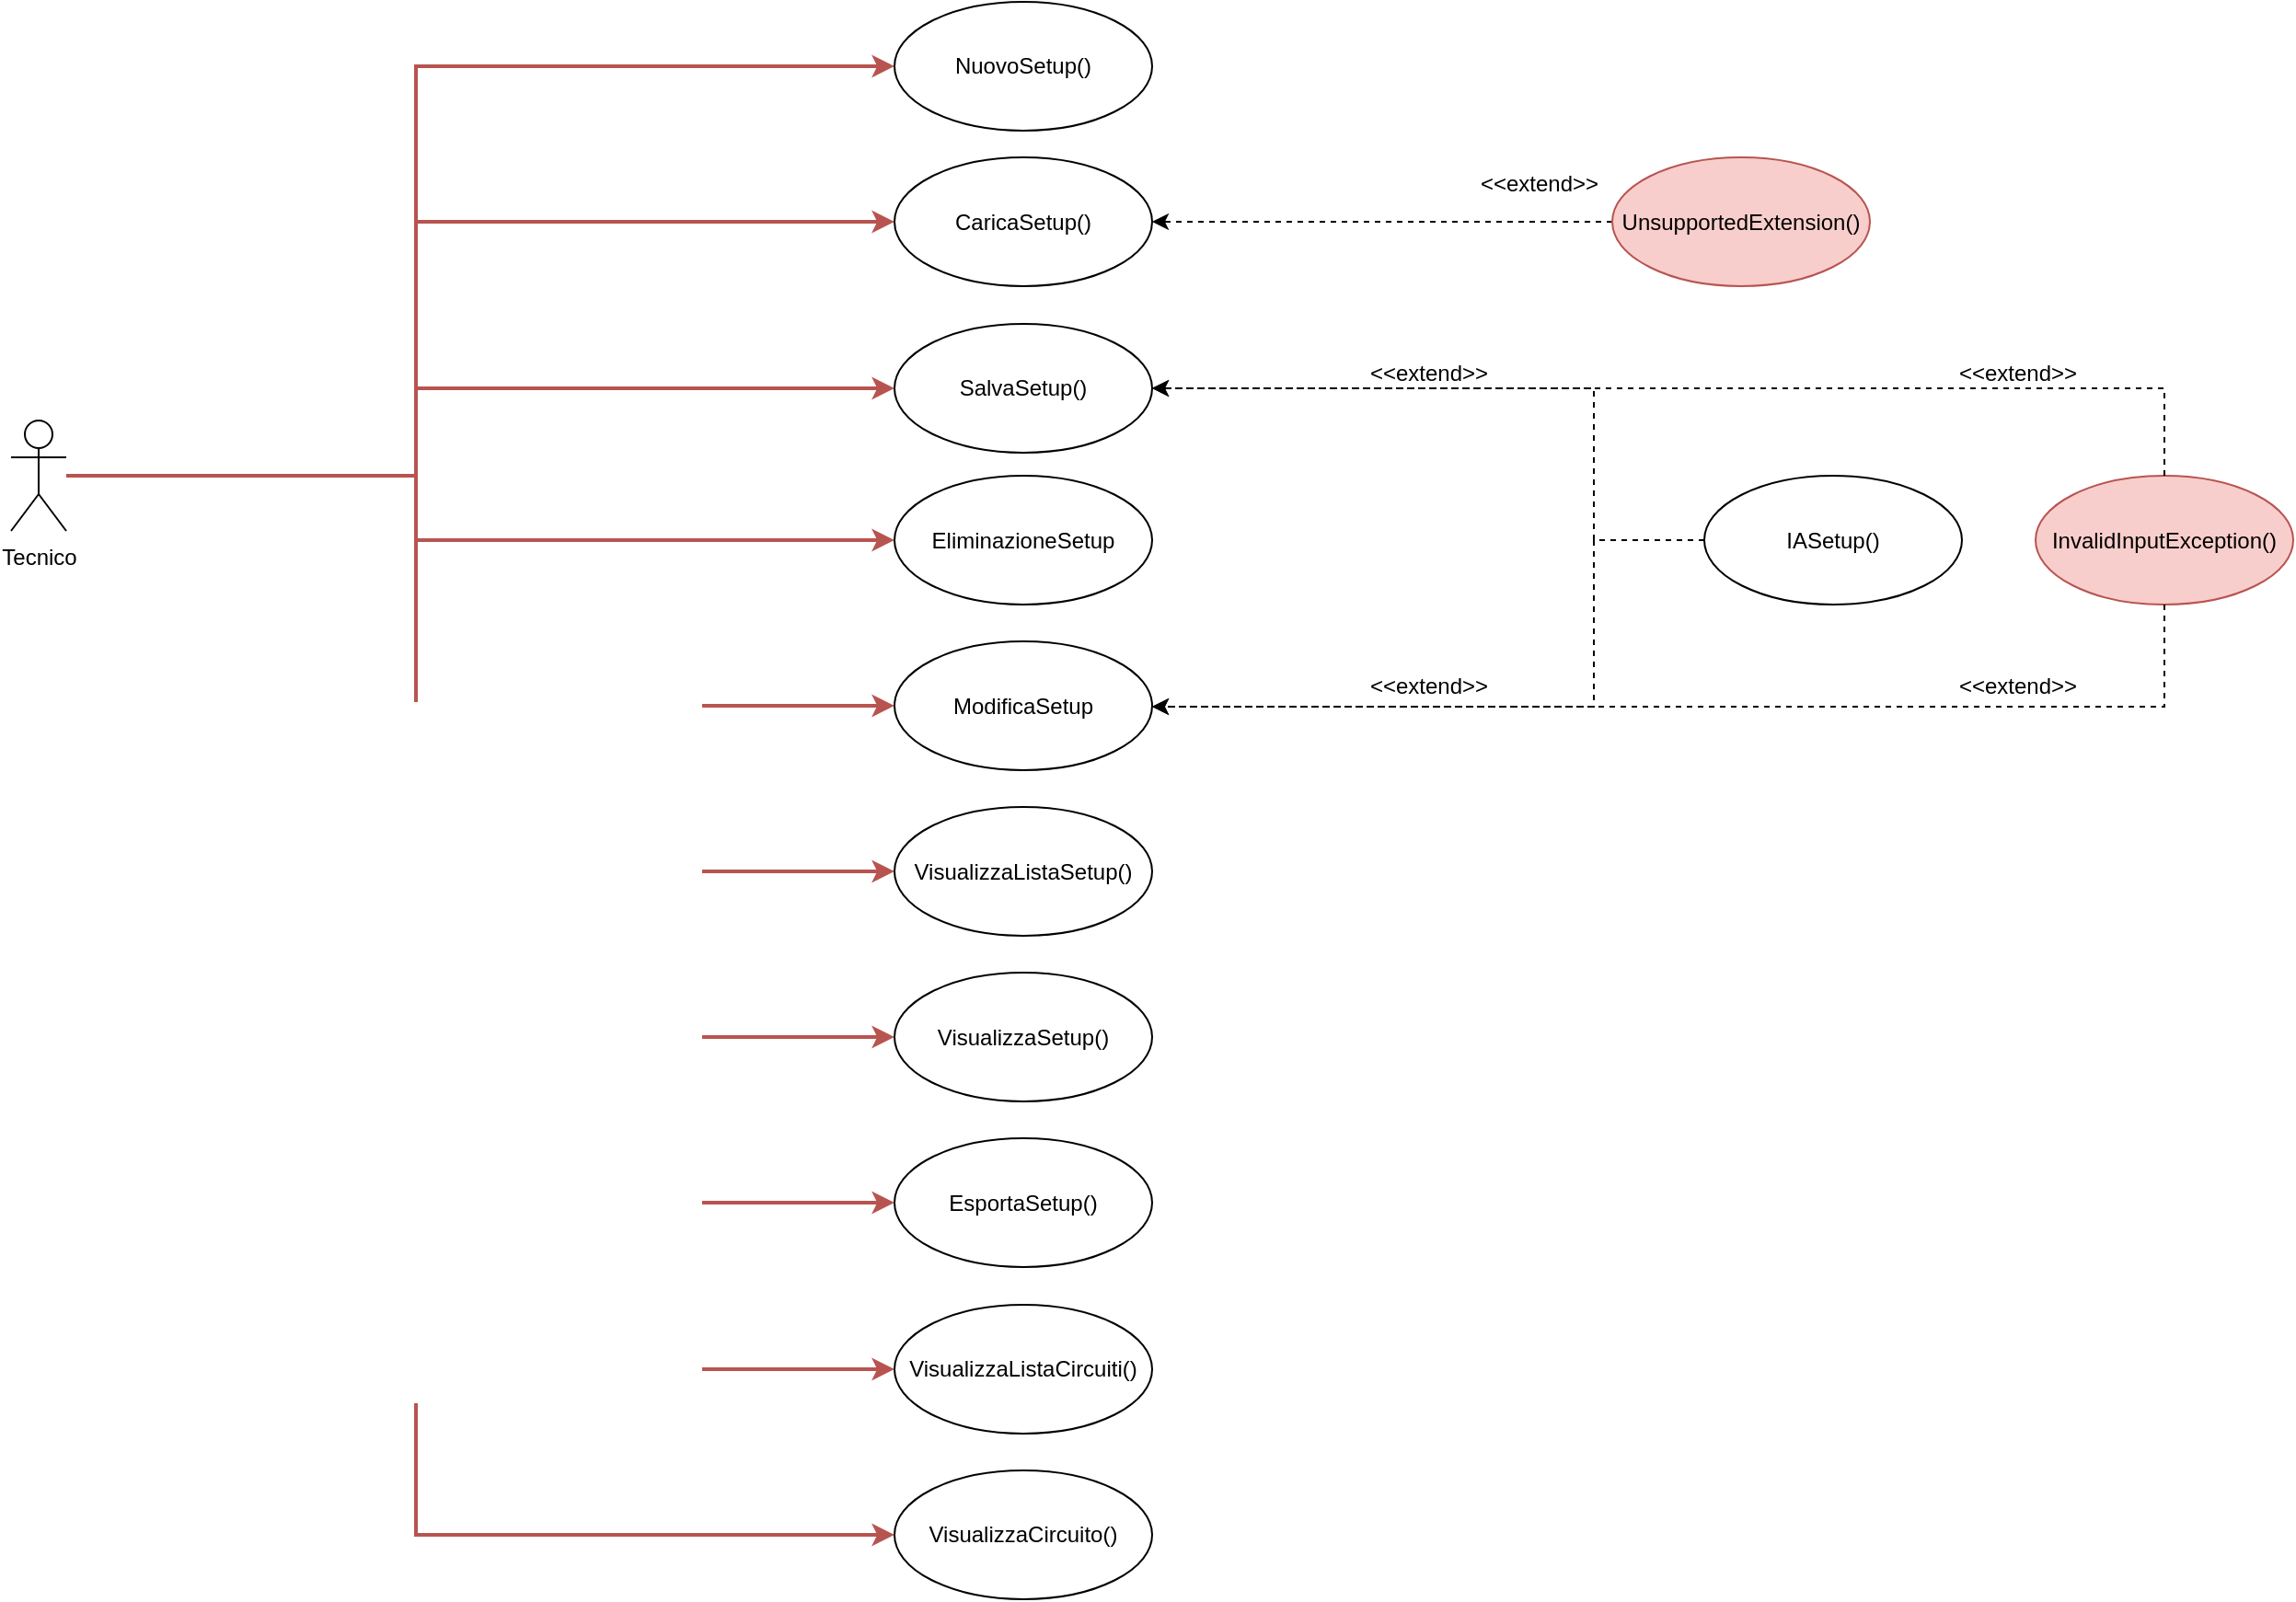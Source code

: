 <mxfile version="14.3.0" type="device"><diagram id="dPO9XGwFhruU_7w5376Q" name="Page-1"><mxGraphModel dx="1962" dy="1797" grid="1" gridSize="10" guides="1" tooltips="1" connect="1" arrows="1" fold="1" page="1" pageScale="1" pageWidth="827" pageHeight="1169" math="0" shadow="0"><root><mxCell id="0"/><mxCell id="1" parent="0"/><mxCell id="auRKfQMIzkvo-zUJxc37-87" style="edgeStyle=orthogonalEdgeStyle;rounded=0;orthogonalLoop=1;jettySize=auto;html=1;dashed=1;" parent="1" source="auRKfQMIzkvo-zUJxc37-53" target="auRKfQMIzkvo-zUJxc37-77" edge="1"><mxGeometry relative="1" as="geometry"/></mxCell><mxCell id="auRKfQMIzkvo-zUJxc37-53" value="UnsupportedExtension()" style="ellipse;whiteSpace=wrap;html=1;fillColor=#f8cecc;strokeColor=#b85450;" parent="1" vertex="1"><mxGeometry x="280" y="-253.5" width="140" height="70" as="geometry"/></mxCell><mxCell id="auRKfQMIzkvo-zUJxc37-55" value="InvalidInputException()" style="ellipse;whiteSpace=wrap;html=1;fillColor=#f8cecc;strokeColor=#b85450;" parent="1" vertex="1"><mxGeometry x="510" y="-80.5" width="140" height="70" as="geometry"/></mxCell><mxCell id="auRKfQMIzkvo-zUJxc37-56" value="&amp;lt;&amp;lt;extend&amp;gt;&amp;gt;" style="text;html=1;align=center;" parent="1" vertex="1"><mxGeometry x="400" y="-150" width="200" height="25" as="geometry"/></mxCell><mxCell id="auRKfQMIzkvo-zUJxc37-62" style="edgeStyle=orthogonalEdgeStyle;rounded=0;orthogonalLoop=1;jettySize=auto;html=1;exitX=0.5;exitY=1;exitDx=0;exitDy=0;" parent="1" edge="1"><mxGeometry relative="1" as="geometry"><mxPoint x="10.0" y="-298.0" as="sourcePoint"/><mxPoint x="10.0" y="-298.0" as="targetPoint"/></mxGeometry></mxCell><mxCell id="auRKfQMIzkvo-zUJxc37-63" style="edgeStyle=orthogonalEdgeStyle;rounded=0;orthogonalLoop=1;jettySize=auto;html=1;entryX=0;entryY=0.5;entryDx=0;entryDy=0;strokeWidth=2;strokeColor=#B85450;" parent="1" source="auRKfQMIzkvo-zUJxc37-74" target="auRKfQMIzkvo-zUJxc37-76" edge="1"><mxGeometry relative="1" as="geometry"><Array as="points"><mxPoint x="-370" y="-80.5"/><mxPoint x="-370" y="-302.5"/></Array></mxGeometry></mxCell><mxCell id="auRKfQMIzkvo-zUJxc37-64" style="edgeStyle=orthogonalEdgeStyle;rounded=0;orthogonalLoop=1;jettySize=auto;html=1;entryX=0;entryY=0.5;entryDx=0;entryDy=0;strokeWidth=2;strokeColor=#B85450;" parent="1" source="auRKfQMIzkvo-zUJxc37-74" target="auRKfQMIzkvo-zUJxc37-77" edge="1"><mxGeometry relative="1" as="geometry"><Array as="points"><mxPoint x="-370" y="-80.5"/><mxPoint x="-370" y="-218.5"/></Array></mxGeometry></mxCell><mxCell id="auRKfQMIzkvo-zUJxc37-65" style="edgeStyle=orthogonalEdgeStyle;rounded=0;orthogonalLoop=1;jettySize=auto;html=1;entryX=0;entryY=0.5;entryDx=0;entryDy=0;strokeWidth=2;strokeColor=#B85450;" parent="1" source="auRKfQMIzkvo-zUJxc37-74" target="auRKfQMIzkvo-zUJxc37-78" edge="1"><mxGeometry relative="1" as="geometry"><Array as="points"><mxPoint x="-370" y="-80.5"/><mxPoint x="-370" y="-128.5"/></Array></mxGeometry></mxCell><mxCell id="auRKfQMIzkvo-zUJxc37-66" style="edgeStyle=orthogonalEdgeStyle;rounded=0;orthogonalLoop=1;jettySize=auto;html=1;strokeWidth=2;strokeColor=#B85450;" parent="1" source="auRKfQMIzkvo-zUJxc37-74" target="auRKfQMIzkvo-zUJxc37-80" edge="1"><mxGeometry relative="1" as="geometry"><Array as="points"><mxPoint x="-370" y="-80.5"/><mxPoint x="-370" y="134.5"/></Array></mxGeometry></mxCell><mxCell id="auRKfQMIzkvo-zUJxc37-67" style="edgeStyle=orthogonalEdgeStyle;rounded=0;orthogonalLoop=1;jettySize=auto;html=1;entryX=0;entryY=0.5;entryDx=0;entryDy=0;strokeWidth=2;strokeColor=#B85450;" parent="1" source="auRKfQMIzkvo-zUJxc37-74" target="auRKfQMIzkvo-zUJxc37-79" edge="1"><mxGeometry relative="1" as="geometry"><Array as="points"><mxPoint x="-370" y="-80.5"/><mxPoint x="-370" y="224.5"/></Array></mxGeometry></mxCell><mxCell id="auRKfQMIzkvo-zUJxc37-68" style="edgeStyle=orthogonalEdgeStyle;rounded=0;orthogonalLoop=1;jettySize=auto;html=1;entryX=0;entryY=0.5;entryDx=0;entryDy=0;strokeWidth=2;strokeColor=#B85450;" parent="1" source="auRKfQMIzkvo-zUJxc37-74" target="auRKfQMIzkvo-zUJxc37-75" edge="1"><mxGeometry relative="1" as="geometry"><Array as="points"><mxPoint x="-370" y="-80.5"/><mxPoint x="-370" y="314.5"/></Array></mxGeometry></mxCell><mxCell id="auRKfQMIzkvo-zUJxc37-70" style="edgeStyle=orthogonalEdgeStyle;rounded=0;orthogonalLoop=1;jettySize=auto;html=1;entryX=0;entryY=0.5;entryDx=0;entryDy=0;strokeWidth=2;strokeColor=#B85450;" parent="1" source="auRKfQMIzkvo-zUJxc37-74" target="auRKfQMIzkvo-zUJxc37-81" edge="1"><mxGeometry relative="1" as="geometry"><Array as="points"><mxPoint x="-370" y="-80"/><mxPoint x="-370" y="405"/></Array></mxGeometry></mxCell><mxCell id="auRKfQMIzkvo-zUJxc37-71" style="edgeStyle=orthogonalEdgeStyle;rounded=0;orthogonalLoop=1;jettySize=auto;html=1;strokeWidth=2;strokeColor=#B85450;" parent="1" source="auRKfQMIzkvo-zUJxc37-74" target="auRKfQMIzkvo-zUJxc37-85" edge="1"><mxGeometry relative="1" as="geometry"><Array as="points"><mxPoint x="-370" y="-80"/><mxPoint x="-370" y="495"/></Array><mxPoint x="-170" y="540" as="targetPoint"/></mxGeometry></mxCell><mxCell id="auRKfQMIzkvo-zUJxc37-72" style="edgeStyle=orthogonalEdgeStyle;rounded=0;orthogonalLoop=1;jettySize=auto;html=1;strokeColor=#B85450;strokeWidth=2;" parent="1" source="auRKfQMIzkvo-zUJxc37-74" target="auRKfQMIzkvo-zUJxc37-83" edge="1"><mxGeometry relative="1" as="geometry"><Array as="points"><mxPoint x="-370" y="-80.5"/><mxPoint x="-370" y="-45.5"/></Array></mxGeometry></mxCell><mxCell id="auRKfQMIzkvo-zUJxc37-73" style="edgeStyle=orthogonalEdgeStyle;rounded=0;orthogonalLoop=1;jettySize=auto;html=1;strokeColor=#B85450;strokeWidth=2;" parent="1" source="auRKfQMIzkvo-zUJxc37-74" target="auRKfQMIzkvo-zUJxc37-84" edge="1"><mxGeometry relative="1" as="geometry"><Array as="points"><mxPoint x="-370" y="-80.5"/><mxPoint x="-370" y="44.5"/></Array></mxGeometry></mxCell><mxCell id="auRKfQMIzkvo-zUJxc37-74" value="Tecnico" style="shape=umlActor;verticalLabelPosition=bottom;verticalAlign=top;html=1;" parent="1" vertex="1"><mxGeometry x="-590" y="-110.5" width="30" height="60" as="geometry"/></mxCell><mxCell id="auRKfQMIzkvo-zUJxc37-75" value="EsportaSetup()" style="ellipse;whiteSpace=wrap;html=1;" parent="1" vertex="1"><mxGeometry x="-110" y="279.5" width="140" height="70" as="geometry"/></mxCell><mxCell id="auRKfQMIzkvo-zUJxc37-76" value="NuovoSetup()" style="ellipse;whiteSpace=wrap;html=1;" parent="1" vertex="1"><mxGeometry x="-110" y="-338" width="140" height="70" as="geometry"/></mxCell><mxCell id="auRKfQMIzkvo-zUJxc37-77" value="CaricaSetup()" style="ellipse;whiteSpace=wrap;html=1;" parent="1" vertex="1"><mxGeometry x="-110" y="-253.5" width="140" height="70" as="geometry"/></mxCell><mxCell id="auRKfQMIzkvo-zUJxc37-78" value="SalvaSetup()" style="ellipse;whiteSpace=wrap;html=1;" parent="1" vertex="1"><mxGeometry x="-110" y="-163" width="140" height="70" as="geometry"/></mxCell><mxCell id="auRKfQMIzkvo-zUJxc37-79" value="VisualizzaSetup()" style="ellipse;whiteSpace=wrap;html=1;" parent="1" vertex="1"><mxGeometry x="-110" y="189.5" width="140" height="70" as="geometry"/></mxCell><mxCell id="auRKfQMIzkvo-zUJxc37-80" value="VisualizzaListaSetup()" style="ellipse;whiteSpace=wrap;html=1;" parent="1" vertex="1"><mxGeometry x="-110" y="99.5" width="140" height="70" as="geometry"/></mxCell><mxCell id="auRKfQMIzkvo-zUJxc37-81" value="VisualizzaListaCircuiti()" style="ellipse;whiteSpace=wrap;html=1;" parent="1" vertex="1"><mxGeometry x="-110" y="370" width="140" height="70" as="geometry"/></mxCell><mxCell id="auRKfQMIzkvo-zUJxc37-83" value="EliminazioneSetup" style="ellipse;whiteSpace=wrap;html=1;" parent="1" vertex="1"><mxGeometry x="-110" y="-80.5" width="140" height="70" as="geometry"/></mxCell><mxCell id="auRKfQMIzkvo-zUJxc37-84" value="ModificaSetup" style="ellipse;whiteSpace=wrap;html=1;" parent="1" vertex="1"><mxGeometry x="-110" y="9.5" width="140" height="70" as="geometry"/></mxCell><mxCell id="auRKfQMIzkvo-zUJxc37-85" value="VisualizzaCircuito()" style="ellipse;whiteSpace=wrap;html=1;" parent="1" vertex="1"><mxGeometry x="-110" y="460" width="140" height="70" as="geometry"/></mxCell><mxCell id="auRKfQMIzkvo-zUJxc37-86" value="IASetup()" style="ellipse;whiteSpace=wrap;html=1;" parent="1" vertex="1"><mxGeometry x="330" y="-80.5" width="140" height="70" as="geometry"/></mxCell><mxCell id="auRKfQMIzkvo-zUJxc37-94" value="&amp;lt;&amp;lt;extend&amp;gt;&amp;gt;" style="text;html=1;align=center;" parent="1" vertex="1"><mxGeometry x="400" y="20" width="200" height="25" as="geometry"/></mxCell><mxCell id="auRKfQMIzkvo-zUJxc37-155" value="&amp;lt;&amp;lt;extend&amp;gt;&amp;gt;" style="text;html=1;align=center;" parent="1" vertex="1"><mxGeometry x="140" y="-253.5" width="200" height="25" as="geometry"/></mxCell><mxCell id="auRKfQMIzkvo-zUJxc37-92" style="edgeStyle=orthogonalEdgeStyle;rounded=0;orthogonalLoop=1;jettySize=auto;html=1;dashed=1;" parent="1" source="auRKfQMIzkvo-zUJxc37-55" target="auRKfQMIzkvo-zUJxc37-78" edge="1"><mxGeometry relative="1" as="geometry"><Array as="points"><mxPoint x="580" y="-128"/></Array></mxGeometry></mxCell><mxCell id="auRKfQMIzkvo-zUJxc37-90" style="edgeStyle=orthogonalEdgeStyle;rounded=0;orthogonalLoop=1;jettySize=auto;html=1;dashed=1;" parent="1" source="auRKfQMIzkvo-zUJxc37-55" target="auRKfQMIzkvo-zUJxc37-84" edge="1"><mxGeometry relative="1" as="geometry"><Array as="points"><mxPoint x="580" y="45"/></Array></mxGeometry></mxCell><mxCell id="2A4hitSdVTCNBVqs2VlE-2" style="edgeStyle=orthogonalEdgeStyle;rounded=0;orthogonalLoop=1;jettySize=auto;html=1;dashed=1;" edge="1" parent="1" source="auRKfQMIzkvo-zUJxc37-86" target="auRKfQMIzkvo-zUJxc37-84"><mxGeometry relative="1" as="geometry"><Array as="points"><mxPoint x="270" y="-45"/><mxPoint x="270" y="45"/></Array></mxGeometry></mxCell><mxCell id="2A4hitSdVTCNBVqs2VlE-1" style="edgeStyle=orthogonalEdgeStyle;rounded=0;orthogonalLoop=1;jettySize=auto;html=1;dashed=1;" edge="1" parent="1" source="auRKfQMIzkvo-zUJxc37-86" target="auRKfQMIzkvo-zUJxc37-78"><mxGeometry relative="1" as="geometry"><Array as="points"><mxPoint x="270" y="-45"/><mxPoint x="270" y="-128"/></Array></mxGeometry></mxCell><mxCell id="2A4hitSdVTCNBVqs2VlE-4" value="&amp;lt;&amp;lt;extend&amp;gt;&amp;gt;" style="text;html=1;align=center;" vertex="1" parent="1"><mxGeometry x="80" y="-150" width="200" height="25" as="geometry"/></mxCell><mxCell id="2A4hitSdVTCNBVqs2VlE-5" value="&amp;lt;&amp;lt;extend&amp;gt;&amp;gt;" style="text;html=1;align=center;" vertex="1" parent="1"><mxGeometry x="80" y="20" width="200" height="25" as="geometry"/></mxCell></root></mxGraphModel></diagram></mxfile>